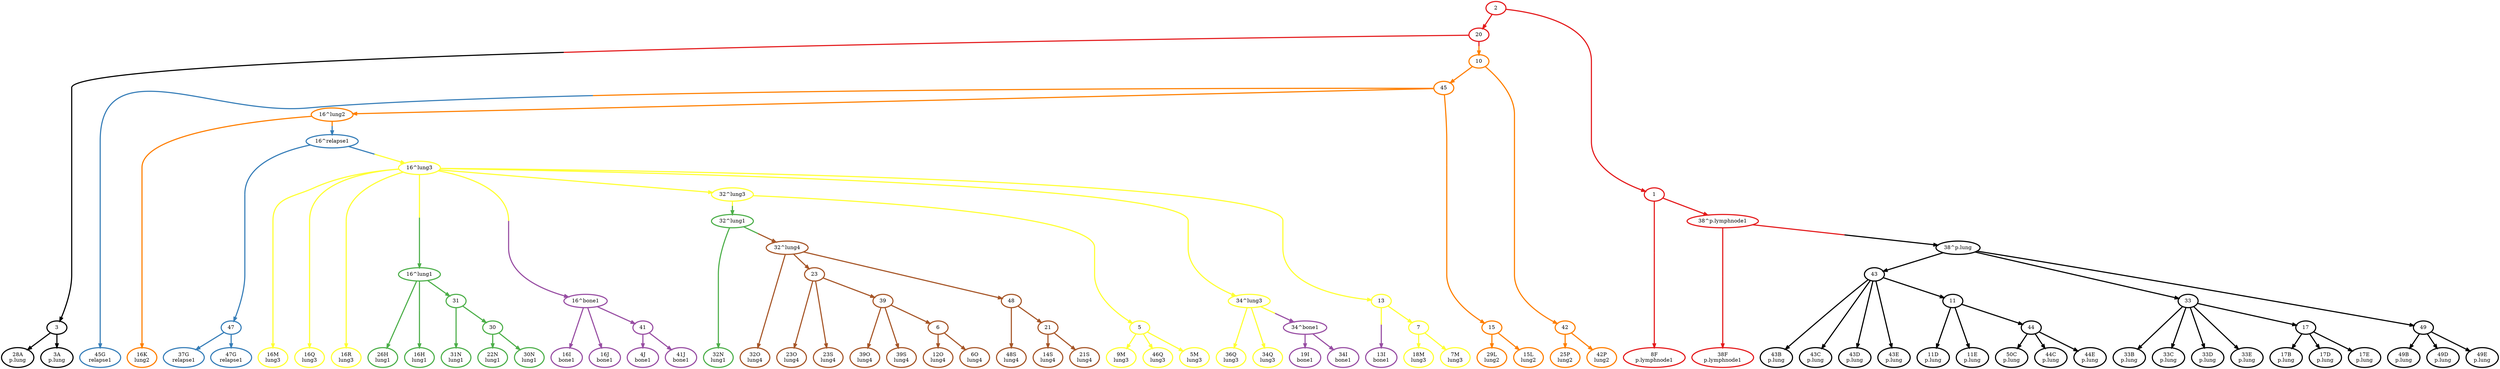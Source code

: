 digraph T {
	{
		rank=same
		0 [penwidth=3,colorscheme=set19,color=0,label="28A\np.lung"]
		1 [penwidth=3,colorscheme=set19,color=0,label="3A\np.lung"]
		2 [penwidth=3,colorscheme=set19,color=0,label="43B\np.lung"]
		3 [penwidth=3,colorscheme=set19,color=0,label="43C\np.lung"]
		4 [penwidth=3,colorscheme=set19,color=0,label="43D\np.lung"]
		5 [penwidth=3,colorscheme=set19,color=0,label="43E\np.lung"]
		6 [penwidth=3,colorscheme=set19,color=0,label="11D\np.lung"]
		7 [penwidth=3,colorscheme=set19,color=0,label="11E\np.lung"]
		8 [penwidth=3,colorscheme=set19,color=0,label="33B\np.lung"]
		9 [penwidth=3,colorscheme=set19,color=0,label="33C\np.lung"]
		10 [penwidth=3,colorscheme=set19,color=0,label="33D\np.lung"]
		11 [penwidth=3,colorscheme=set19,color=0,label="33E\np.lung"]
		12 [penwidth=3,colorscheme=set19,color=0,label="50C\np.lung"]
		13 [penwidth=3,colorscheme=set19,color=0,label="44C\np.lung"]
		14 [penwidth=3,colorscheme=set19,color=0,label="44E\np.lung"]
		15 [penwidth=3,colorscheme=set19,color=0,label="17B\np.lung"]
		16 [penwidth=3,colorscheme=set19,color=0,label="17D\np.lung"]
		17 [penwidth=3,colorscheme=set19,color=0,label="17E\np.lung"]
		18 [penwidth=3,colorscheme=set19,color=0,label="49B\np.lung"]
		19 [penwidth=3,colorscheme=set19,color=0,label="49D\np.lung"]
		20 [penwidth=3,colorscheme=set19,color=0,label="49E\np.lung"]
		21 [penwidth=3,colorscheme=set19,color=1,label="8F\np.lymphnode1"]
		22 [penwidth=3,colorscheme=set19,color=1,label="38F\np.lymphnode1"]
		23 [penwidth=3,colorscheme=set19,color=2,label="37G\nrelapse1"]
		24 [penwidth=3,colorscheme=set19,color=2,label="47G\nrelapse1"]
		25 [penwidth=3,colorscheme=set19,color=3,label="32N\nlung1"]
		26 [penwidth=3,colorscheme=set19,color=3,label="26H\nlung1"]
		27 [penwidth=3,colorscheme=set19,color=3,label="16H\nlung1"]
		28 [penwidth=3,colorscheme=set19,color=3,label="31N\nlung1"]
		29 [penwidth=3,colorscheme=set19,color=3,label="22N\nlung1"]
		30 [penwidth=3,colorscheme=set19,color=3,label="30N\nlung1"]
		31 [penwidth=3,colorscheme=set19,color=4,label="16I\nbone1"]
		32 [penwidth=3,colorscheme=set19,color=4,label="16J\nbone1"]
		33 [penwidth=3,colorscheme=set19,color=4,label="19I\nbone1"]
		34 [penwidth=3,colorscheme=set19,color=4,label="34I\nbone1"]
		35 [penwidth=3,colorscheme=set19,color=4,label="4J\nbone1"]
		36 [penwidth=3,colorscheme=set19,color=4,label="41J\nbone1"]
		37 [penwidth=3,colorscheme=set19,color=2,label="45G\nrelapse1"]
		38 [penwidth=3,colorscheme=set19,color=5,label="16K\nlung2"]
		39 [penwidth=3,colorscheme=set19,color=5,label="29L\nlung2"]
		40 [penwidth=3,colorscheme=set19,color=5,label="15L\nlung2"]
		41 [penwidth=3,colorscheme=set19,color=5,label="25P\nlung2"]
		42 [penwidth=3,colorscheme=set19,color=5,label="42P\nlung2"]
		43 [penwidth=3,colorscheme=set19,color=4,label="13I\nbone1"]
		44 [penwidth=3,colorscheme=set19,color=6,label="9M\nlung3"]
		45 [penwidth=3,colorscheme=set19,color=6,label="46Q\nlung3"]
		46 [penwidth=3,colorscheme=set19,color=6,label="5M\nlung3"]
		47 [penwidth=3,colorscheme=set19,color=6,label="18M\nlung3"]
		48 [penwidth=3,colorscheme=set19,color=6,label="7M\nlung3"]
		49 [penwidth=3,colorscheme=set19,color=6,label="16M\nlung3"]
		50 [penwidth=3,colorscheme=set19,color=6,label="16Q\nlung3"]
		51 [penwidth=3,colorscheme=set19,color=6,label="16R\nlung3"]
		52 [penwidth=3,colorscheme=set19,color=6,label="36Q\nlung3"]
		53 [penwidth=3,colorscheme=set19,color=6,label="34Q\nlung3"]
		54 [penwidth=3,colorscheme=set19,color=7,label="32O\nlung4"]
		55 [penwidth=3,colorscheme=set19,color=7,label="39O\nlung4"]
		56 [penwidth=3,colorscheme=set19,color=7,label="39S\nlung4"]
		57 [penwidth=3,colorscheme=set19,color=7,label="12O\nlung4"]
		58 [penwidth=3,colorscheme=set19,color=7,label="6O\nlung4"]
		59 [penwidth=3,colorscheme=set19,color=7,label="48S\nlung4"]
		60 [penwidth=3,colorscheme=set19,color=7,label="14S\nlung4"]
		61 [penwidth=3,colorscheme=set19,color=7,label="21S\nlung4"]
		62 [penwidth=3,colorscheme=set19,color=7,label="23O\nlung4"]
		63 [penwidth=3,colorscheme=set19,color=7,label="23S\nlung4"]
	}
	64 [penwidth=3,colorscheme=set19,color=0,label="3"]
	65 [penwidth=3,colorscheme=set19,color=0,label="43"]
	66 [penwidth=3,colorscheme=set19,color=0,label="11"]
	67 [penwidth=3,colorscheme=set19,color=0,label="44"]
	68 [penwidth=3,colorscheme=set19,color=0,label="38^p.lung"]
	69 [penwidth=3,colorscheme=set19,color=0,label="33"]
	70 [penwidth=3,colorscheme=set19,color=0,label="49"]
	71 [penwidth=3,colorscheme=set19,color=0,label="17"]
	72 [penwidth=3,colorscheme=set19,color=1,label="38^p.lymphnode1"]
	73 [penwidth=3,colorscheme=set19,color=1,label="20"]
	74 [penwidth=3,colorscheme=set19,color=1,label="2"]
	75 [penwidth=3,colorscheme=set19,color=1,label="1"]
	76 [penwidth=3,colorscheme=set19,color=5,label="10"]
	77 [penwidth=3,colorscheme=set19,color=2,label="16^relapse1"]
	78 [penwidth=3,colorscheme=set19,color=2,label="47"]
	79 [penwidth=3,colorscheme=set19,color=6,label="16^lung3"]
	80 [penwidth=3,colorscheme=set19,color=3,label="32^lung1"]
	81 [penwidth=3,colorscheme=set19,color=3,label="16^lung1"]
	82 [penwidth=3,colorscheme=set19,color=3,label="31"]
	83 [penwidth=3,colorscheme=set19,color=3,label="30"]
	84 [penwidth=3,colorscheme=set19,color=7,label="32^lung4"]
	85 [penwidth=3,colorscheme=set19,color=4,label="16^bone1"]
	86 [penwidth=3,colorscheme=set19,color=4,label="41"]
	87 [penwidth=3,colorscheme=set19,color=4,label="34^bone1"]
	88 [penwidth=3,colorscheme=set19,color=5,label="16^lung2"]
	89 [penwidth=3,colorscheme=set19,color=5,label="45"]
	90 [penwidth=3,colorscheme=set19,color=5,label="42"]
	91 [penwidth=3,colorscheme=set19,color=5,label="15"]
	92 [penwidth=3,colorscheme=set19,color=6,label="32^lung3"]
	93 [penwidth=3,colorscheme=set19,color=6,label="34^lung3"]
	94 [penwidth=3,colorscheme=set19,color=6,label="13"]
	95 [penwidth=3,colorscheme=set19,color=6,label="5"]
	96 [penwidth=3,colorscheme=set19,color=6,label="7"]
	97 [penwidth=3,colorscheme=set19,color=7,label="23"]
	98 [penwidth=3,colorscheme=set19,color=7,label="48"]
	99 [penwidth=3,colorscheme=set19,color=7,label="39"]
	100 [penwidth=3,colorscheme=set19,color=7,label="6"]
	101 [penwidth=3,colorscheme=set19,color=7,label="21"]
	64 -> 0 [penwidth=3,colorscheme=set19,color="0;0.5:0"]
	64 -> 1 [penwidth=3,colorscheme=set19,color="0;0.5:0"]
	65 -> 66 [penwidth=3,colorscheme=set19,color="0;0.5:0"]
	65 -> 2 [penwidth=3,colorscheme=set19,color="0;0.5:0"]
	65 -> 3 [penwidth=3,colorscheme=set19,color="0;0.5:0"]
	65 -> 4 [penwidth=3,colorscheme=set19,color="0;0.5:0"]
	65 -> 5 [penwidth=3,colorscheme=set19,color="0;0.5:0"]
	66 -> 67 [penwidth=3,colorscheme=set19,color="0;0.5:0"]
	66 -> 6 [penwidth=3,colorscheme=set19,color="0;0.5:0"]
	66 -> 7 [penwidth=3,colorscheme=set19,color="0;0.5:0"]
	67 -> 12 [penwidth=3,colorscheme=set19,color="0;0.5:0"]
	67 -> 13 [penwidth=3,colorscheme=set19,color="0;0.5:0"]
	67 -> 14 [penwidth=3,colorscheme=set19,color="0;0.5:0"]
	68 -> 69 [penwidth=3,colorscheme=set19,color="0;0.5:0"]
	68 -> 65 [penwidth=3,colorscheme=set19,color="0;0.5:0"]
	68 -> 70 [penwidth=3,colorscheme=set19,color="0;0.5:0"]
	69 -> 71 [penwidth=3,colorscheme=set19,color="0;0.5:0"]
	69 -> 8 [penwidth=3,colorscheme=set19,color="0;0.5:0"]
	69 -> 9 [penwidth=3,colorscheme=set19,color="0;0.5:0"]
	69 -> 10 [penwidth=3,colorscheme=set19,color="0;0.5:0"]
	69 -> 11 [penwidth=3,colorscheme=set19,color="0;0.5:0"]
	70 -> 18 [penwidth=3,colorscheme=set19,color="0;0.5:0"]
	70 -> 19 [penwidth=3,colorscheme=set19,color="0;0.5:0"]
	70 -> 20 [penwidth=3,colorscheme=set19,color="0;0.5:0"]
	71 -> 15 [penwidth=3,colorscheme=set19,color="0;0.5:0"]
	71 -> 16 [penwidth=3,colorscheme=set19,color="0;0.5:0"]
	71 -> 17 [penwidth=3,colorscheme=set19,color="0;0.5:0"]
	72 -> 68 [penwidth=3,colorscheme=set19,color="1;0.5:0"]
	72 -> 22 [penwidth=3,colorscheme=set19,color="1;0.5:1"]
	73 -> 64 [penwidth=3,colorscheme=set19,color="1;0.5:0"]
	73 -> 76 [penwidth=3,colorscheme=set19,color="1;0.5:5"]
	74 -> 75 [penwidth=3,colorscheme=set19,color="1;0.5:1"]
	74 -> 73 [penwidth=3,colorscheme=set19,color="1;0.5:1"]
	75 -> 72 [penwidth=3,colorscheme=set19,color="1;0.5:1"]
	75 -> 21 [penwidth=3,colorscheme=set19,color="1;0.5:1"]
	76 -> 90 [penwidth=3,colorscheme=set19,color="5;0.5:5"]
	76 -> 89 [penwidth=3,colorscheme=set19,color="5;0.5:5"]
	77 -> 78 [penwidth=3,colorscheme=set19,color="2;0.5:2"]
	77 -> 79 [penwidth=3,colorscheme=set19,color="2;0.5:6"]
	78 -> 23 [penwidth=3,colorscheme=set19,color="2;0.5:2"]
	78 -> 24 [penwidth=3,colorscheme=set19,color="2;0.5:2"]
	79 -> 81 [penwidth=3,colorscheme=set19,color="6;0.5:3"]
	79 -> 85 [penwidth=3,colorscheme=set19,color="6;0.5:4"]
	79 -> 94 [penwidth=3,colorscheme=set19,color="6;0.5:6"]
	79 -> 92 [penwidth=3,colorscheme=set19,color="6;0.5:6"]
	79 -> 93 [penwidth=3,colorscheme=set19,color="6;0.5:6"]
	79 -> 49 [penwidth=3,colorscheme=set19,color="6;0.5:6"]
	79 -> 50 [penwidth=3,colorscheme=set19,color="6;0.5:6"]
	79 -> 51 [penwidth=3,colorscheme=set19,color="6;0.5:6"]
	80 -> 25 [penwidth=3,colorscheme=set19,color="3;0.5:3"]
	80 -> 84 [penwidth=3,colorscheme=set19,color="3;0.5:7"]
	81 -> 82 [penwidth=3,colorscheme=set19,color="3;0.5:3"]
	81 -> 26 [penwidth=3,colorscheme=set19,color="3;0.5:3"]
	81 -> 27 [penwidth=3,colorscheme=set19,color="3;0.5:3"]
	82 -> 83 [penwidth=3,colorscheme=set19,color="3;0.5:3"]
	82 -> 28 [penwidth=3,colorscheme=set19,color="3;0.5:3"]
	83 -> 29 [penwidth=3,colorscheme=set19,color="3;0.5:3"]
	83 -> 30 [penwidth=3,colorscheme=set19,color="3;0.5:3"]
	84 -> 97 [penwidth=3,colorscheme=set19,color="7;0.5:7"]
	84 -> 98 [penwidth=3,colorscheme=set19,color="7;0.5:7"]
	84 -> 54 [penwidth=3,colorscheme=set19,color="7;0.5:7"]
	85 -> 86 [penwidth=3,colorscheme=set19,color="4;0.5:4"]
	85 -> 31 [penwidth=3,colorscheme=set19,color="4;0.5:4"]
	85 -> 32 [penwidth=3,colorscheme=set19,color="4;0.5:4"]
	86 -> 35 [penwidth=3,colorscheme=set19,color="4;0.5:4"]
	86 -> 36 [penwidth=3,colorscheme=set19,color="4;0.5:4"]
	87 -> 33 [penwidth=3,colorscheme=set19,color="4;0.5:4"]
	87 -> 34 [penwidth=3,colorscheme=set19,color="4;0.5:4"]
	88 -> 77 [penwidth=3,colorscheme=set19,color="5;0.5:2"]
	88 -> 38 [penwidth=3,colorscheme=set19,color="5;0.5:5"]
	89 -> 37 [penwidth=3,colorscheme=set19,color="5;0.5:2"]
	89 -> 91 [penwidth=3,colorscheme=set19,color="5;0.5:5"]
	89 -> 88 [penwidth=3,colorscheme=set19,color="5;0.5:5"]
	90 -> 41 [penwidth=3,colorscheme=set19,color="5;0.5:5"]
	90 -> 42 [penwidth=3,colorscheme=set19,color="5;0.5:5"]
	91 -> 39 [penwidth=3,colorscheme=set19,color="5;0.5:5"]
	91 -> 40 [penwidth=3,colorscheme=set19,color="5;0.5:5"]
	92 -> 80 [penwidth=3,colorscheme=set19,color="6;0.5:3"]
	92 -> 95 [penwidth=3,colorscheme=set19,color="6;0.5:6"]
	93 -> 87 [penwidth=3,colorscheme=set19,color="6;0.5:4"]
	93 -> 52 [penwidth=3,colorscheme=set19,color="6;0.5:6"]
	93 -> 53 [penwidth=3,colorscheme=set19,color="6;0.5:6"]
	94 -> 43 [penwidth=3,colorscheme=set19,color="6;0.5:4"]
	94 -> 96 [penwidth=3,colorscheme=set19,color="6;0.5:6"]
	95 -> 44 [penwidth=3,colorscheme=set19,color="6;0.5:6"]
	95 -> 45 [penwidth=3,colorscheme=set19,color="6;0.5:6"]
	95 -> 46 [penwidth=3,colorscheme=set19,color="6;0.5:6"]
	96 -> 47 [penwidth=3,colorscheme=set19,color="6;0.5:6"]
	96 -> 48 [penwidth=3,colorscheme=set19,color="6;0.5:6"]
	97 -> 99 [penwidth=3,colorscheme=set19,color="7;0.5:7"]
	97 -> 62 [penwidth=3,colorscheme=set19,color="7;0.5:7"]
	97 -> 63 [penwidth=3,colorscheme=set19,color="7;0.5:7"]
	98 -> 101 [penwidth=3,colorscheme=set19,color="7;0.5:7"]
	98 -> 59 [penwidth=3,colorscheme=set19,color="7;0.5:7"]
	99 -> 100 [penwidth=3,colorscheme=set19,color="7;0.5:7"]
	99 -> 55 [penwidth=3,colorscheme=set19,color="7;0.5:7"]
	99 -> 56 [penwidth=3,colorscheme=set19,color="7;0.5:7"]
	100 -> 57 [penwidth=3,colorscheme=set19,color="7;0.5:7"]
	100 -> 58 [penwidth=3,colorscheme=set19,color="7;0.5:7"]
	101 -> 60 [penwidth=3,colorscheme=set19,color="7;0.5:7"]
	101 -> 61 [penwidth=3,colorscheme=set19,color="7;0.5:7"]
}
